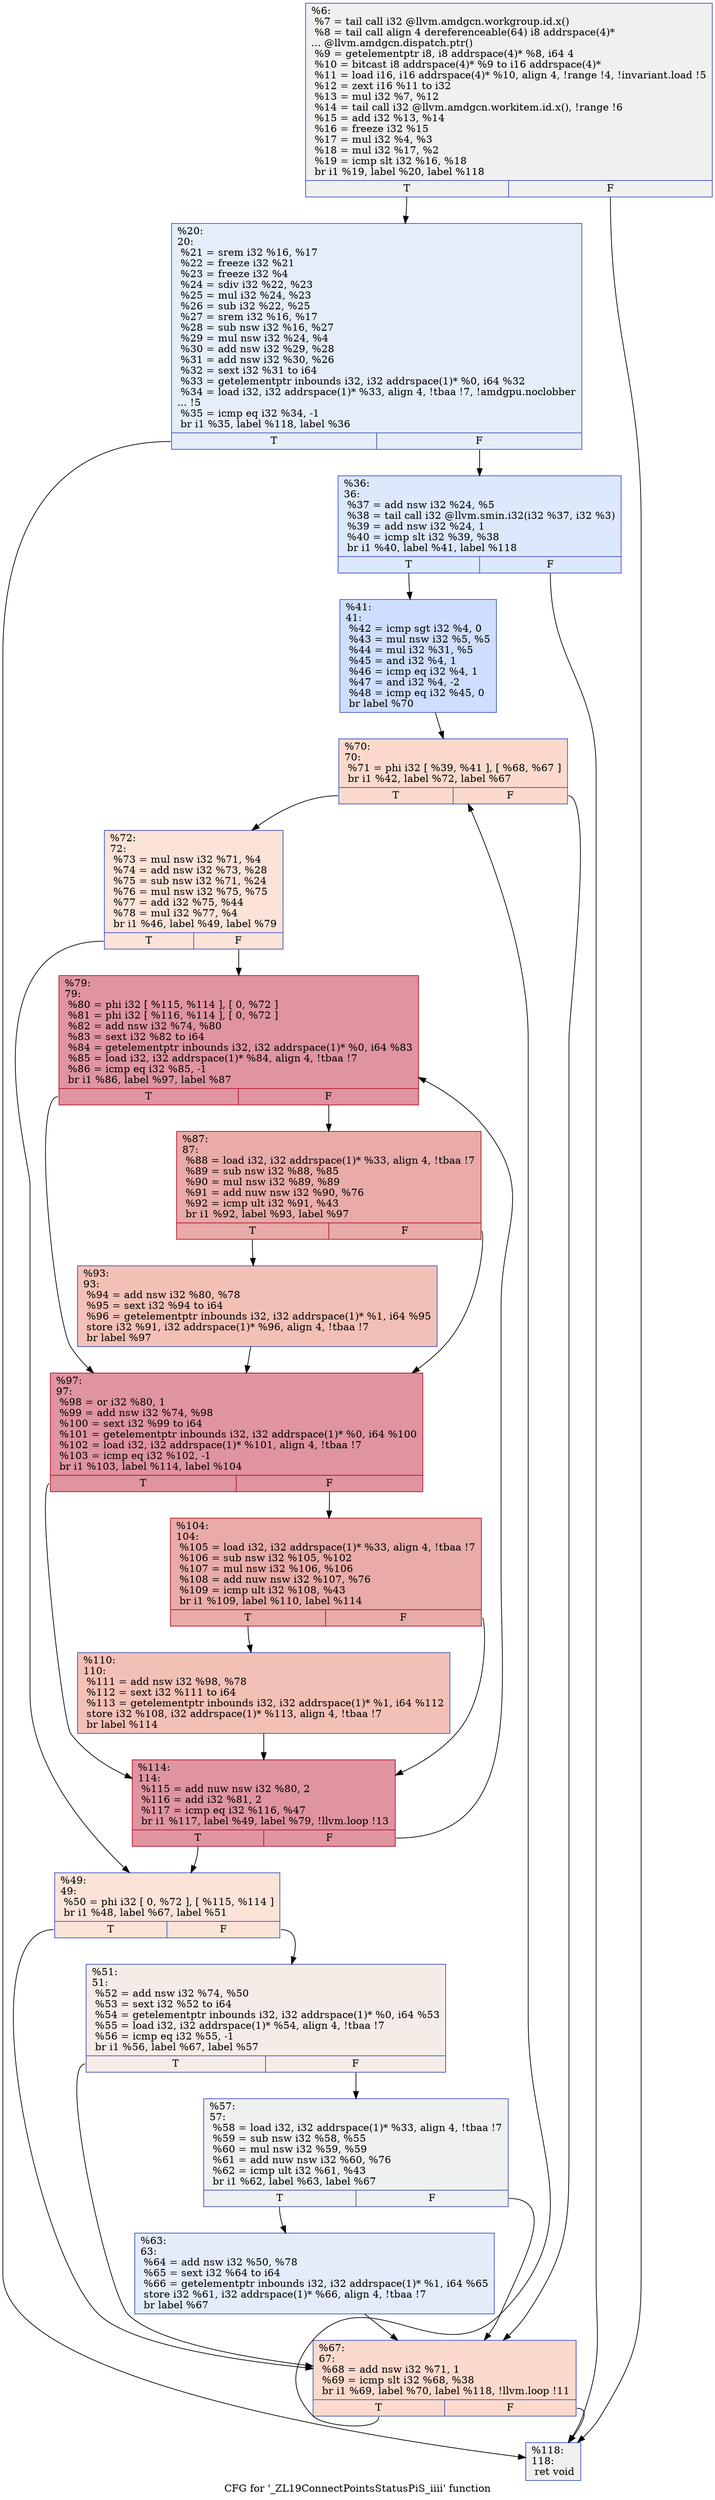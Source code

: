 digraph "CFG for '_ZL19ConnectPointsStatusPiS_iiii' function" {
	label="CFG for '_ZL19ConnectPointsStatusPiS_iiii' function";

	Node0x61a94b0 [shape=record,color="#3d50c3ff", style=filled, fillcolor="#dedcdb70",label="{%6:\l  %7 = tail call i32 @llvm.amdgcn.workgroup.id.x()\l  %8 = tail call align 4 dereferenceable(64) i8 addrspace(4)*\l... @llvm.amdgcn.dispatch.ptr()\l  %9 = getelementptr i8, i8 addrspace(4)* %8, i64 4\l  %10 = bitcast i8 addrspace(4)* %9 to i16 addrspace(4)*\l  %11 = load i16, i16 addrspace(4)* %10, align 4, !range !4, !invariant.load !5\l  %12 = zext i16 %11 to i32\l  %13 = mul i32 %7, %12\l  %14 = tail call i32 @llvm.amdgcn.workitem.id.x(), !range !6\l  %15 = add i32 %13, %14\l  %16 = freeze i32 %15\l  %17 = mul i32 %4, %3\l  %18 = mul i32 %17, %2\l  %19 = icmp slt i32 %16, %18\l  br i1 %19, label %20, label %118\l|{<s0>T|<s1>F}}"];
	Node0x61a94b0:s0 -> Node0x61ab5a0;
	Node0x61a94b0:s1 -> Node0x61ab630;
	Node0x61ab5a0 [shape=record,color="#3d50c3ff", style=filled, fillcolor="#c5d6f270",label="{%20:\l20:                                               \l  %21 = srem i32 %16, %17\l  %22 = freeze i32 %21\l  %23 = freeze i32 %4\l  %24 = sdiv i32 %22, %23\l  %25 = mul i32 %24, %23\l  %26 = sub i32 %22, %25\l  %27 = srem i32 %16, %17\l  %28 = sub nsw i32 %16, %27\l  %29 = mul nsw i32 %24, %4\l  %30 = add nsw i32 %29, %28\l  %31 = add nsw i32 %30, %26\l  %32 = sext i32 %31 to i64\l  %33 = getelementptr inbounds i32, i32 addrspace(1)* %0, i64 %32\l  %34 = load i32, i32 addrspace(1)* %33, align 4, !tbaa !7, !amdgpu.noclobber\l... !5\l  %35 = icmp eq i32 %34, -1\l  br i1 %35, label %118, label %36\l|{<s0>T|<s1>F}}"];
	Node0x61ab5a0:s0 -> Node0x61ab630;
	Node0x61ab5a0:s1 -> Node0x61ac800;
	Node0x61ac800 [shape=record,color="#3d50c3ff", style=filled, fillcolor="#b2ccfb70",label="{%36:\l36:                                               \l  %37 = add nsw i32 %24, %5\l  %38 = tail call i32 @llvm.smin.i32(i32 %37, i32 %3)\l  %39 = add nsw i32 %24, 1\l  %40 = icmp slt i32 %39, %38\l  br i1 %40, label %41, label %118\l|{<s0>T|<s1>F}}"];
	Node0x61ac800:s0 -> Node0x61acd10;
	Node0x61ac800:s1 -> Node0x61ab630;
	Node0x61acd10 [shape=record,color="#3d50c3ff", style=filled, fillcolor="#93b5fe70",label="{%41:\l41:                                               \l  %42 = icmp sgt i32 %4, 0\l  %43 = mul nsw i32 %5, %5\l  %44 = mul i32 %31, %5\l  %45 = and i32 %4, 1\l  %46 = icmp eq i32 %4, 1\l  %47 = and i32 %4, -2\l  %48 = icmp eq i32 %45, 0\l  br label %70\l}"];
	Node0x61acd10 -> Node0x61ad2a0;
	Node0x61ad360 [shape=record,color="#3d50c3ff", style=filled, fillcolor="#f6bfa670",label="{%49:\l49:                                               \l  %50 = phi i32 [ 0, %72 ], [ %115, %114 ]\l  br i1 %48, label %67, label %51\l|{<s0>T|<s1>F}}"];
	Node0x61ad360:s0 -> Node0x61ad5f0;
	Node0x61ad360:s1 -> Node0x61ad680;
	Node0x61ad680 [shape=record,color="#3d50c3ff", style=filled, fillcolor="#ead5c970",label="{%51:\l51:                                               \l  %52 = add nsw i32 %74, %50\l  %53 = sext i32 %52 to i64\l  %54 = getelementptr inbounds i32, i32 addrspace(1)* %0, i64 %53\l  %55 = load i32, i32 addrspace(1)* %54, align 4, !tbaa !7\l  %56 = icmp eq i32 %55, -1\l  br i1 %56, label %67, label %57\l|{<s0>T|<s1>F}}"];
	Node0x61ad680:s0 -> Node0x61ad5f0;
	Node0x61ad680:s1 -> Node0x61ae0d0;
	Node0x61ae0d0 [shape=record,color="#3d50c3ff", style=filled, fillcolor="#dbdcde70",label="{%57:\l57:                                               \l  %58 = load i32, i32 addrspace(1)* %33, align 4, !tbaa !7\l  %59 = sub nsw i32 %58, %55\l  %60 = mul nsw i32 %59, %59\l  %61 = add nuw nsw i32 %60, %76\l  %62 = icmp ult i32 %61, %43\l  br i1 %62, label %63, label %67\l|{<s0>T|<s1>F}}"];
	Node0x61ae0d0:s0 -> Node0x61ae4f0;
	Node0x61ae0d0:s1 -> Node0x61ad5f0;
	Node0x61ae4f0 [shape=record,color="#3d50c3ff", style=filled, fillcolor="#c1d4f470",label="{%63:\l63:                                               \l  %64 = add nsw i32 %50, %78\l  %65 = sext i32 %64 to i64\l  %66 = getelementptr inbounds i32, i32 addrspace(1)* %1, i64 %65\l  store i32 %61, i32 addrspace(1)* %66, align 4, !tbaa !7\l  br label %67\l}"];
	Node0x61ae4f0 -> Node0x61ad5f0;
	Node0x61ad5f0 [shape=record,color="#3d50c3ff", style=filled, fillcolor="#f7ac8e70",label="{%67:\l67:                                               \l  %68 = add nsw i32 %71, 1\l  %69 = icmp slt i32 %68, %38\l  br i1 %69, label %70, label %118, !llvm.loop !11\l|{<s0>T|<s1>F}}"];
	Node0x61ad5f0:s0 -> Node0x61ad2a0;
	Node0x61ad5f0:s1 -> Node0x61ab630;
	Node0x61ad2a0 [shape=record,color="#3d50c3ff", style=filled, fillcolor="#f7ac8e70",label="{%70:\l70:                                               \l  %71 = phi i32 [ %39, %41 ], [ %68, %67 ]\l  br i1 %42, label %72, label %67\l|{<s0>T|<s1>F}}"];
	Node0x61ad2a0:s0 -> Node0x61ad3f0;
	Node0x61ad2a0:s1 -> Node0x61ad5f0;
	Node0x61ad3f0 [shape=record,color="#3d50c3ff", style=filled, fillcolor="#f6bfa670",label="{%72:\l72:                                               \l  %73 = mul nsw i32 %71, %4\l  %74 = add nsw i32 %73, %28\l  %75 = sub nsw i32 %71, %24\l  %76 = mul nsw i32 %75, %75\l  %77 = add i32 %75, %44\l  %78 = mul i32 %77, %4\l  br i1 %46, label %49, label %79\l|{<s0>T|<s1>F}}"];
	Node0x61ad3f0:s0 -> Node0x61ad360;
	Node0x61ad3f0:s1 -> Node0x61af340;
	Node0x61af340 [shape=record,color="#b70d28ff", style=filled, fillcolor="#b70d2870",label="{%79:\l79:                                               \l  %80 = phi i32 [ %115, %114 ], [ 0, %72 ]\l  %81 = phi i32 [ %116, %114 ], [ 0, %72 ]\l  %82 = add nsw i32 %74, %80\l  %83 = sext i32 %82 to i64\l  %84 = getelementptr inbounds i32, i32 addrspace(1)* %0, i64 %83\l  %85 = load i32, i32 addrspace(1)* %84, align 4, !tbaa !7\l  %86 = icmp eq i32 %85, -1\l  br i1 %86, label %97, label %87\l|{<s0>T|<s1>F}}"];
	Node0x61af340:s0 -> Node0x61af840;
	Node0x61af340:s1 -> Node0x61af890;
	Node0x61af890 [shape=record,color="#b70d28ff", style=filled, fillcolor="#cc403a70",label="{%87:\l87:                                               \l  %88 = load i32, i32 addrspace(1)* %33, align 4, !tbaa !7\l  %89 = sub nsw i32 %88, %85\l  %90 = mul nsw i32 %89, %89\l  %91 = add nuw nsw i32 %90, %76\l  %92 = icmp ult i32 %91, %43\l  br i1 %92, label %93, label %97\l|{<s0>T|<s1>F}}"];
	Node0x61af890:s0 -> Node0x61afc40;
	Node0x61af890:s1 -> Node0x61af840;
	Node0x61afc40 [shape=record,color="#3d50c3ff", style=filled, fillcolor="#e5705870",label="{%93:\l93:                                               \l  %94 = add nsw i32 %80, %78\l  %95 = sext i32 %94 to i64\l  %96 = getelementptr inbounds i32, i32 addrspace(1)* %1, i64 %95\l  store i32 %91, i32 addrspace(1)* %96, align 4, !tbaa !7\l  br label %97\l}"];
	Node0x61afc40 -> Node0x61af840;
	Node0x61af840 [shape=record,color="#b70d28ff", style=filled, fillcolor="#b70d2870",label="{%97:\l97:                                               \l  %98 = or i32 %80, 1\l  %99 = add nsw i32 %74, %98\l  %100 = sext i32 %99 to i64\l  %101 = getelementptr inbounds i32, i32 addrspace(1)* %0, i64 %100\l  %102 = load i32, i32 addrspace(1)* %101, align 4, !tbaa !7\l  %103 = icmp eq i32 %102, -1\l  br i1 %103, label %114, label %104\l|{<s0>T|<s1>F}}"];
	Node0x61af840:s0 -> Node0x61ad4b0;
	Node0x61af840:s1 -> Node0x61b0310;
	Node0x61b0310 [shape=record,color="#b70d28ff", style=filled, fillcolor="#cc403a70",label="{%104:\l104:                                              \l  %105 = load i32, i32 addrspace(1)* %33, align 4, !tbaa !7\l  %106 = sub nsw i32 %105, %102\l  %107 = mul nsw i32 %106, %106\l  %108 = add nuw nsw i32 %107, %76\l  %109 = icmp ult i32 %108, %43\l  br i1 %109, label %110, label %114\l|{<s0>T|<s1>F}}"];
	Node0x61b0310:s0 -> Node0x61b06c0;
	Node0x61b0310:s1 -> Node0x61ad4b0;
	Node0x61b06c0 [shape=record,color="#3d50c3ff", style=filled, fillcolor="#e5705870",label="{%110:\l110:                                              \l  %111 = add nsw i32 %98, %78\l  %112 = sext i32 %111 to i64\l  %113 = getelementptr inbounds i32, i32 addrspace(1)* %1, i64 %112\l  store i32 %108, i32 addrspace(1)* %113, align 4, !tbaa !7\l  br label %114\l}"];
	Node0x61b06c0 -> Node0x61ad4b0;
	Node0x61ad4b0 [shape=record,color="#b70d28ff", style=filled, fillcolor="#b70d2870",label="{%114:\l114:                                              \l  %115 = add nuw nsw i32 %80, 2\l  %116 = add i32 %81, 2\l  %117 = icmp eq i32 %116, %47\l  br i1 %117, label %49, label %79, !llvm.loop !13\l|{<s0>T|<s1>F}}"];
	Node0x61ad4b0:s0 -> Node0x61ad360;
	Node0x61ad4b0:s1 -> Node0x61af340;
	Node0x61ab630 [shape=record,color="#3d50c3ff", style=filled, fillcolor="#dedcdb70",label="{%118:\l118:                                              \l  ret void\l}"];
}

